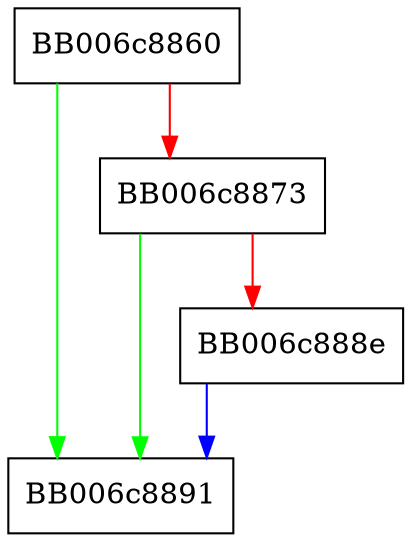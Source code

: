 digraph kdf_pkcs12_new {
  node [shape="box"];
  graph [splines=ortho];
  BB006c8860 -> BB006c8891 [color="green"];
  BB006c8860 -> BB006c8873 [color="red"];
  BB006c8873 -> BB006c8891 [color="green"];
  BB006c8873 -> BB006c888e [color="red"];
  BB006c888e -> BB006c8891 [color="blue"];
}
